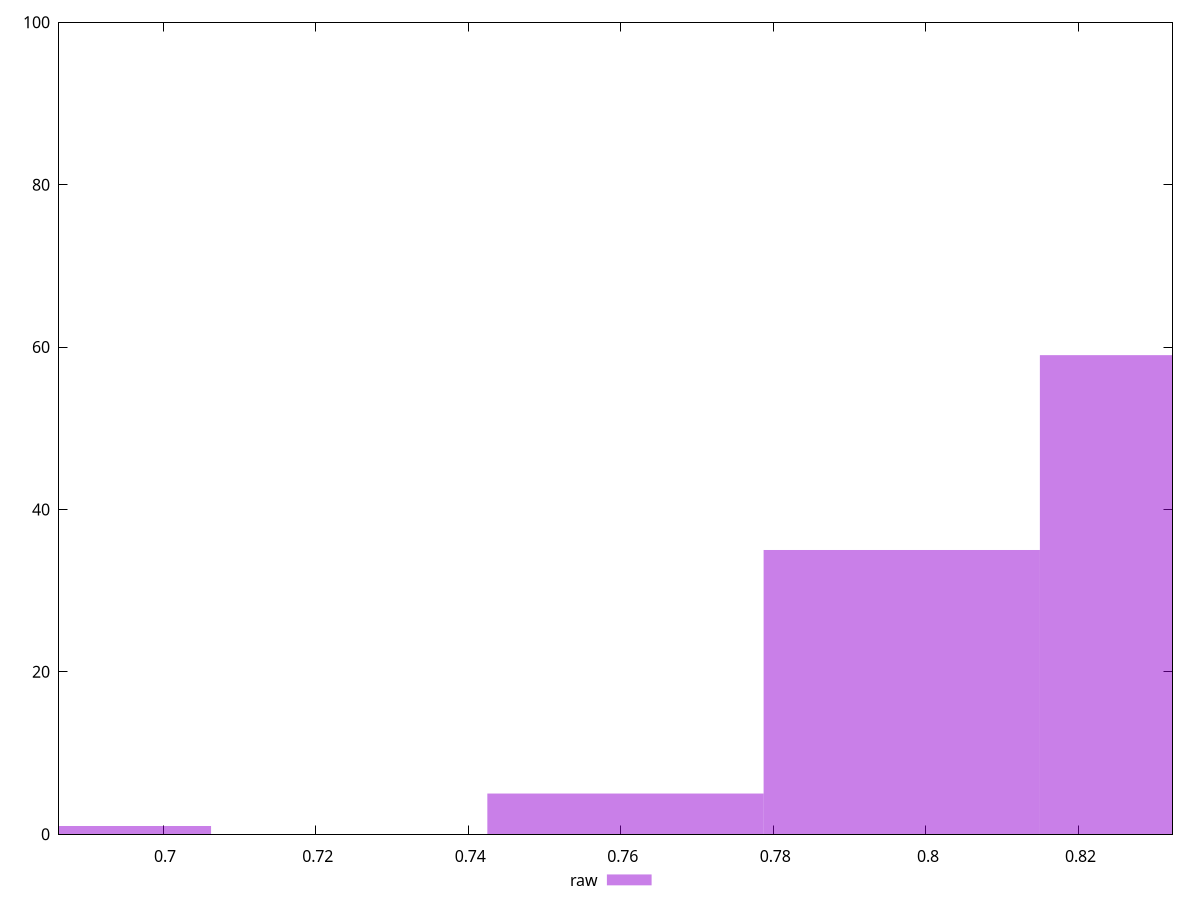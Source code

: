 reset

$raw <<EOF
0.6881752216301996 1
0.8330542156576101 59
0.7968344671507575 35
0.7606147186439048 5
EOF

set key outside below
set boxwidth 0.03621974850685261
set xrange [0.6863509234885643:0.8323301629055889]
set yrange [0:100]
set trange [0:100]
set style fill transparent solid 0.5 noborder
set terminal svg size 640, 490 enhanced background rgb 'white'
set output "reports/report_00030_2021-02-24T20-42-31.540Z/meta/pScore/samples/music/raw/histogram.svg"

plot $raw title "raw" with boxes

reset
